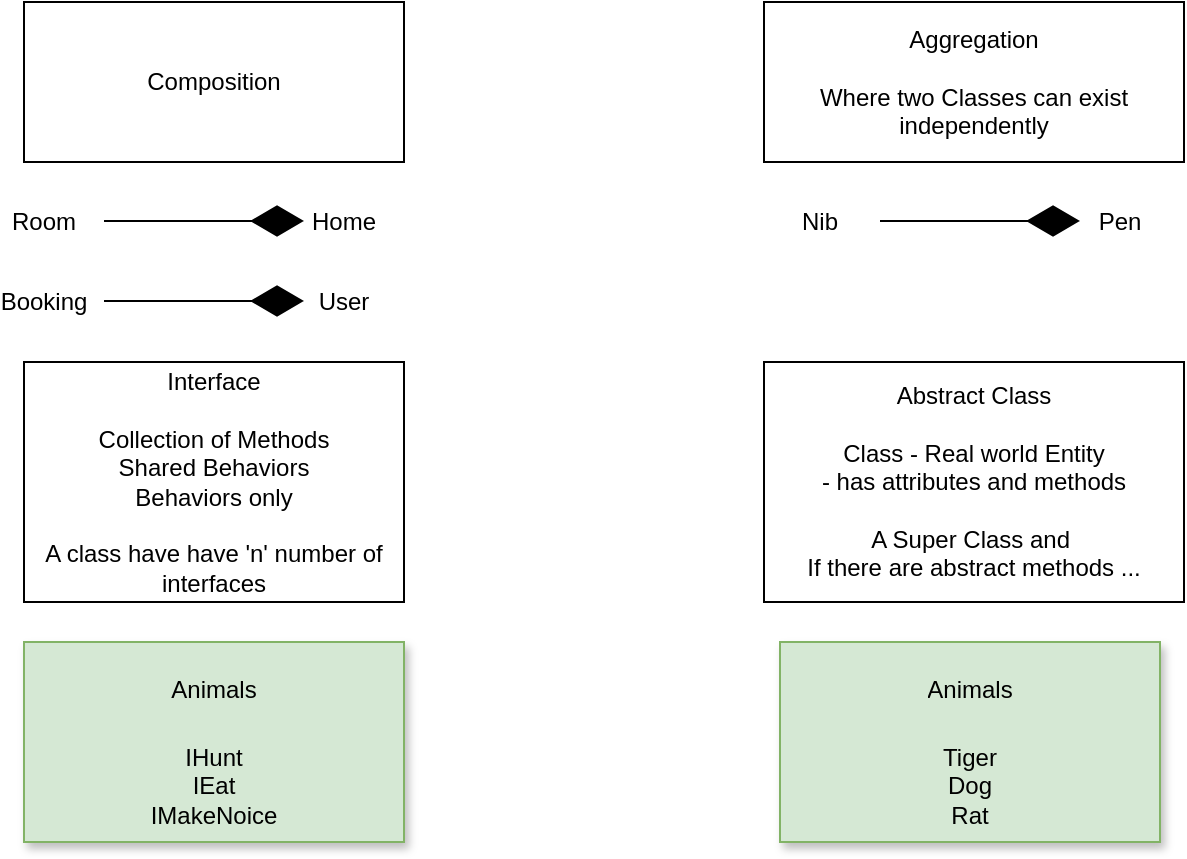 <mxfile version="14.7.3" type="github">
  <diagram id="C5RBs43oDa-KdzZeNtuy" name="Page-1">
    <mxGraphModel dx="862" dy="482" grid="1" gridSize="10" guides="1" tooltips="1" connect="1" arrows="1" fold="1" page="1" pageScale="1" pageWidth="827" pageHeight="1169" math="0" shadow="0">
      <root>
        <mxCell id="WIyWlLk6GJQsqaUBKTNV-0" />
        <mxCell id="WIyWlLk6GJQsqaUBKTNV-1" parent="WIyWlLk6GJQsqaUBKTNV-0" />
        <mxCell id="X8l9W6A8d1pBYQCeUAmH-1" value="Composition" style="rounded=0;whiteSpace=wrap;html=1;" vertex="1" parent="WIyWlLk6GJQsqaUBKTNV-1">
          <mxGeometry x="80" y="40" width="190" height="80" as="geometry" />
        </mxCell>
        <mxCell id="X8l9W6A8d1pBYQCeUAmH-2" value="Room" style="text;html=1;strokeColor=none;fillColor=none;align=center;verticalAlign=middle;whiteSpace=wrap;rounded=0;" vertex="1" parent="WIyWlLk6GJQsqaUBKTNV-1">
          <mxGeometry x="70" y="140" width="40" height="20" as="geometry" />
        </mxCell>
        <mxCell id="X8l9W6A8d1pBYQCeUAmH-4" value="Home" style="text;html=1;strokeColor=none;fillColor=none;align=center;verticalAlign=middle;whiteSpace=wrap;rounded=0;" vertex="1" parent="WIyWlLk6GJQsqaUBKTNV-1">
          <mxGeometry x="220" y="140" width="40" height="20" as="geometry" />
        </mxCell>
        <mxCell id="X8l9W6A8d1pBYQCeUAmH-5" value="" style="endArrow=diamondThin;endFill=1;endSize=24;html=1;" edge="1" parent="WIyWlLk6GJQsqaUBKTNV-1">
          <mxGeometry width="160" relative="1" as="geometry">
            <mxPoint x="120" y="149.5" as="sourcePoint" />
            <mxPoint x="220" y="149.5" as="targetPoint" />
          </mxGeometry>
        </mxCell>
        <mxCell id="X8l9W6A8d1pBYQCeUAmH-6" value="Nib" style="text;html=1;strokeColor=none;fillColor=none;align=center;verticalAlign=middle;whiteSpace=wrap;rounded=0;" vertex="1" parent="WIyWlLk6GJQsqaUBKTNV-1">
          <mxGeometry x="458" y="140" width="40" height="20" as="geometry" />
        </mxCell>
        <mxCell id="X8l9W6A8d1pBYQCeUAmH-7" value="Pen" style="text;html=1;strokeColor=none;fillColor=none;align=center;verticalAlign=middle;whiteSpace=wrap;rounded=0;" vertex="1" parent="WIyWlLk6GJQsqaUBKTNV-1">
          <mxGeometry x="608" y="140" width="40" height="20" as="geometry" />
        </mxCell>
        <mxCell id="X8l9W6A8d1pBYQCeUAmH-8" value="" style="endArrow=diamondThin;endFill=1;endSize=24;html=1;" edge="1" parent="WIyWlLk6GJQsqaUBKTNV-1">
          <mxGeometry width="160" relative="1" as="geometry">
            <mxPoint x="508" y="149.5" as="sourcePoint" />
            <mxPoint x="608" y="149.5" as="targetPoint" />
          </mxGeometry>
        </mxCell>
        <mxCell id="X8l9W6A8d1pBYQCeUAmH-12" value="Booking" style="text;html=1;strokeColor=none;fillColor=none;align=center;verticalAlign=middle;whiteSpace=wrap;rounded=0;" vertex="1" parent="WIyWlLk6GJQsqaUBKTNV-1">
          <mxGeometry x="70" y="180" width="40" height="20" as="geometry" />
        </mxCell>
        <mxCell id="X8l9W6A8d1pBYQCeUAmH-13" value="User" style="text;html=1;strokeColor=none;fillColor=none;align=center;verticalAlign=middle;whiteSpace=wrap;rounded=0;" vertex="1" parent="WIyWlLk6GJQsqaUBKTNV-1">
          <mxGeometry x="220" y="180" width="40" height="20" as="geometry" />
        </mxCell>
        <mxCell id="X8l9W6A8d1pBYQCeUAmH-14" value="" style="endArrow=diamondThin;endFill=1;endSize=24;html=1;" edge="1" parent="WIyWlLk6GJQsqaUBKTNV-1">
          <mxGeometry width="160" relative="1" as="geometry">
            <mxPoint x="120" y="189.5" as="sourcePoint" />
            <mxPoint x="220" y="189.5" as="targetPoint" />
          </mxGeometry>
        </mxCell>
        <mxCell id="X8l9W6A8d1pBYQCeUAmH-18" value="Aggregation&lt;br&gt;&lt;br&gt;Where two Classes can exist independently" style="rounded=0;whiteSpace=wrap;html=1;" vertex="1" parent="WIyWlLk6GJQsqaUBKTNV-1">
          <mxGeometry x="450" y="40" width="210" height="80" as="geometry" />
        </mxCell>
        <mxCell id="X8l9W6A8d1pBYQCeUAmH-19" value="Interface&lt;br&gt;&lt;br&gt;Collection of Methods&lt;br&gt;Shared Behaviors&lt;br&gt;Behaviors only&lt;br&gt;&lt;br&gt;A class have have &#39;n&#39; number of interfaces" style="rounded=0;whiteSpace=wrap;html=1;" vertex="1" parent="WIyWlLk6GJQsqaUBKTNV-1">
          <mxGeometry x="80" y="220" width="190" height="120" as="geometry" />
        </mxCell>
        <mxCell id="X8l9W6A8d1pBYQCeUAmH-20" value="Abstract Class&lt;br&gt;&lt;br&gt;Class - Real world Entity&lt;br&gt;- has attributes and methods&lt;br&gt;&lt;br&gt;A Super Class and&amp;nbsp;&lt;br&gt;If there are abstract methods ..." style="rounded=0;whiteSpace=wrap;html=1;" vertex="1" parent="WIyWlLk6GJQsqaUBKTNV-1">
          <mxGeometry x="450" y="220" width="210" height="120" as="geometry" />
        </mxCell>
        <mxCell id="X8l9W6A8d1pBYQCeUAmH-22" value="&lt;h1&gt;&lt;span style=&quot;font-size: 12px ; font-weight: normal&quot;&gt;Animals&lt;/span&gt;&lt;br&gt;&lt;/h1&gt;&lt;div&gt;IHunt&lt;/div&gt;&lt;div&gt;IEat&lt;/div&gt;&lt;div&gt;IMakeNoice&lt;/div&gt;" style="text;html=1;strokeColor=#82b366;fillColor=#d5e8d4;spacing=5;spacingTop=-20;whiteSpace=wrap;overflow=hidden;rounded=0;shadow=1;align=center;" vertex="1" parent="WIyWlLk6GJQsqaUBKTNV-1">
          <mxGeometry x="80" y="360" width="190" height="100" as="geometry" />
        </mxCell>
        <mxCell id="X8l9W6A8d1pBYQCeUAmH-23" value="&lt;h1&gt;&lt;span style=&quot;font-size: 12px ; font-weight: normal&quot;&gt;Animals&lt;/span&gt;&lt;br&gt;&lt;/h1&gt;&lt;div&gt;Tiger&lt;/div&gt;&lt;div&gt;Dog&lt;/div&gt;&lt;div&gt;Rat&lt;/div&gt;" style="text;html=1;strokeColor=#82b366;spacing=5;spacingTop=-20;whiteSpace=wrap;overflow=hidden;rounded=0;fillColor=#d5e8d4;shadow=1;align=center;" vertex="1" parent="WIyWlLk6GJQsqaUBKTNV-1">
          <mxGeometry x="458" y="360" width="190" height="100" as="geometry" />
        </mxCell>
      </root>
    </mxGraphModel>
  </diagram>
</mxfile>

